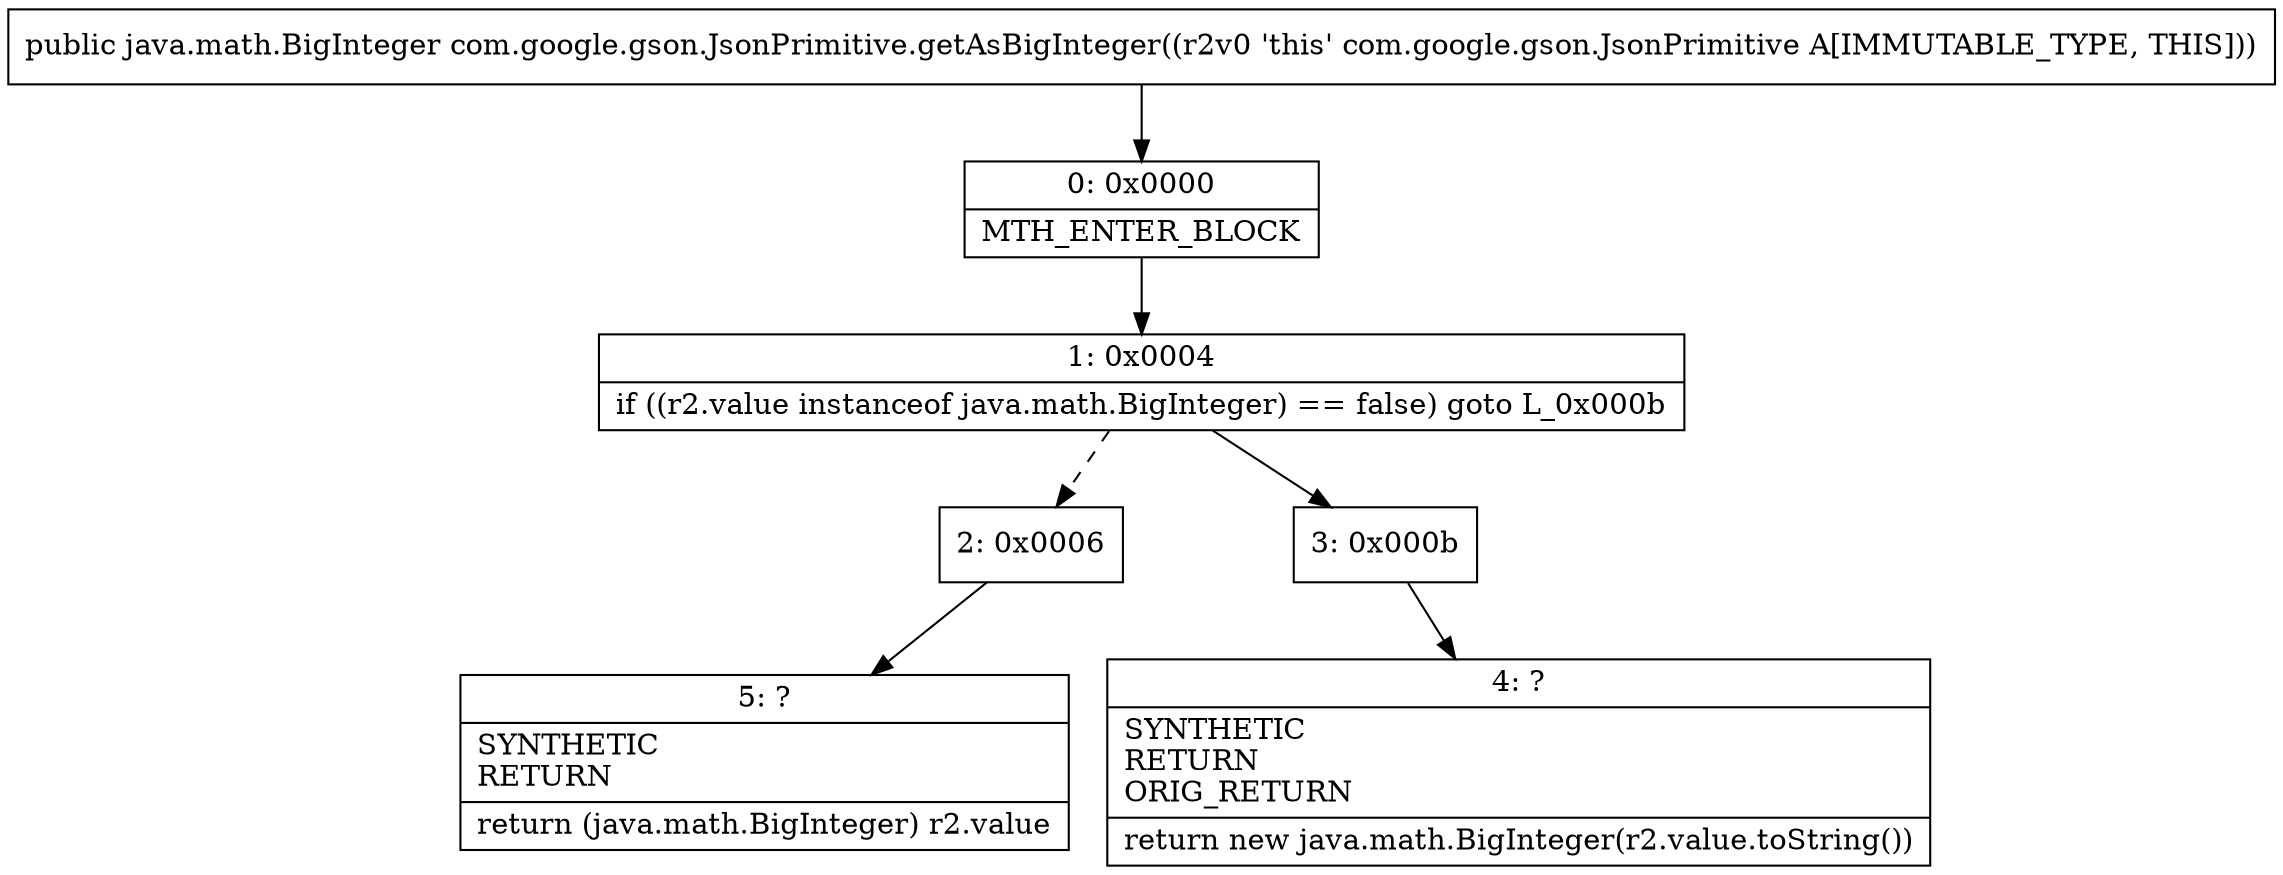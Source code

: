 digraph "CFG forcom.google.gson.JsonPrimitive.getAsBigInteger()Ljava\/math\/BigInteger;" {
Node_0 [shape=record,label="{0\:\ 0x0000|MTH_ENTER_BLOCK\l}"];
Node_1 [shape=record,label="{1\:\ 0x0004|if ((r2.value instanceof java.math.BigInteger) == false) goto L_0x000b\l}"];
Node_2 [shape=record,label="{2\:\ 0x0006}"];
Node_3 [shape=record,label="{3\:\ 0x000b}"];
Node_4 [shape=record,label="{4\:\ ?|SYNTHETIC\lRETURN\lORIG_RETURN\l|return new java.math.BigInteger(r2.value.toString())\l}"];
Node_5 [shape=record,label="{5\:\ ?|SYNTHETIC\lRETURN\l|return (java.math.BigInteger) r2.value\l}"];
MethodNode[shape=record,label="{public java.math.BigInteger com.google.gson.JsonPrimitive.getAsBigInteger((r2v0 'this' com.google.gson.JsonPrimitive A[IMMUTABLE_TYPE, THIS])) }"];
MethodNode -> Node_0;
Node_0 -> Node_1;
Node_1 -> Node_2[style=dashed];
Node_1 -> Node_3;
Node_2 -> Node_5;
Node_3 -> Node_4;
}

